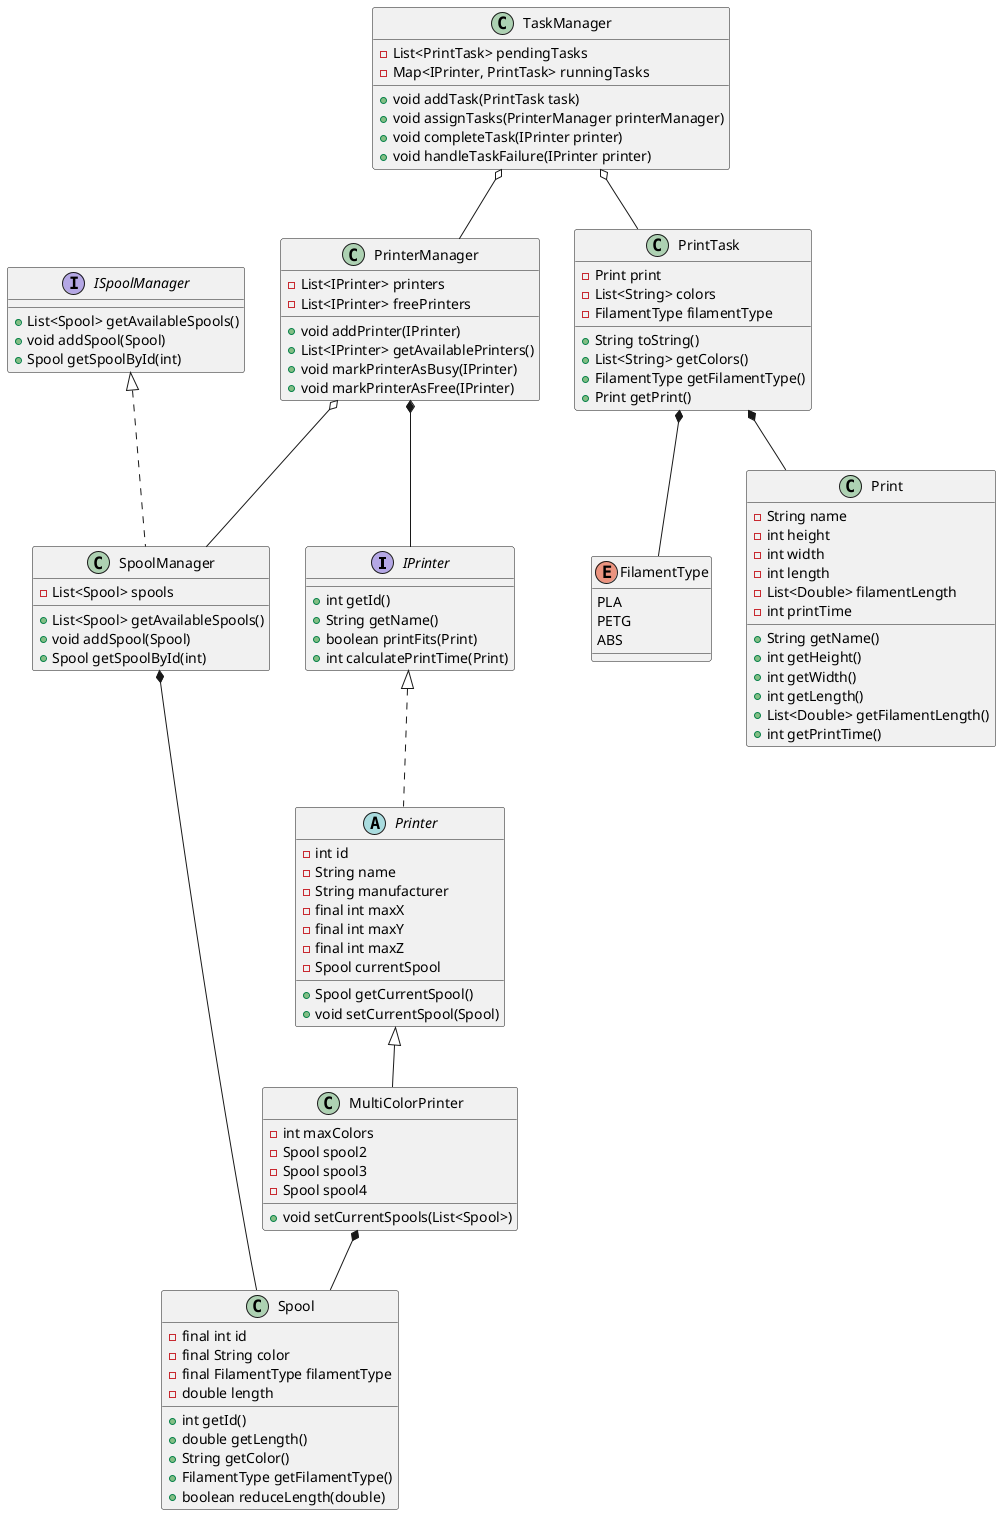 @startuml

interface IPrinter {
    +int getId()
    +String getName()
    +boolean printFits(Print)
    +int calculatePrintTime(Print)
}

abstract class Printer implements IPrinter {
    -int id
    -String name
    -String manufacturer
    -final int maxX
    -final int maxY
    -final int maxZ
    -Spool currentSpool
    +Spool getCurrentSpool()
    +void setCurrentSpool(Spool)
}

class MultiColorPrinter extends Printer {
    -int maxColors
    -Spool spool2
    -Spool spool3
    -Spool spool4
    +void setCurrentSpools(List<Spool>)
}

interface ISpoolManager {
    +List<Spool> getAvailableSpools()
    +void addSpool(Spool)
    +Spool getSpoolById(int)
}

class SpoolManager implements ISpoolManager {
    -List<Spool> spools
    +List<Spool> getAvailableSpools()
    +void addSpool(Spool)
    +Spool getSpoolById(int)
}

class Spool {
    -final int id
    -final String color
    -final FilamentType filamentType
    -double length
    +int getId()
    +double getLength()
    +String getColor()
    +FilamentType getFilamentType()
    +boolean reduceLength(double)
}

enum FilamentType {
    PLA
    PETG
    ABS
}

class PrinterManager {
    -List<IPrinter> printers
    -List<IPrinter> freePrinters
    +void addPrinter(IPrinter)
    +List<IPrinter> getAvailablePrinters()
    +void markPrinterAsBusy(IPrinter)
    +void markPrinterAsFree(IPrinter)
}

class TaskManager {
    -List<PrintTask> pendingTasks
    -Map<IPrinter, PrintTask> runningTasks
    +void addTask(PrintTask task)
    +void assignTasks(PrinterManager printerManager)
    +void completeTask(IPrinter printer)
    +void handleTaskFailure(IPrinter printer)
}

class PrintTask {
    -Print print
    -List<String> colors
    -FilamentType filamentType
    +String toString()
    +List<String> getColors()
    +FilamentType getFilamentType()
    +Print getPrint()
}

class Print {
    -String name
    -int height
    -int width
    -int length
    -List<Double> filamentLength
    -int printTime
    +String getName()
    +int getHeight()
    +int getWidth()
    +int getLength()
    +List<Double> getFilamentLength()
    +int getPrintTime()
}

TaskManager o-- PrintTask
TaskManager o-- PrinterManager
PrinterManager *-- IPrinter
PrinterManager o-- SpoolManager
SpoolManager *-- Spool
PrintTask *-- Print
PrintTask *-- FilamentType
MultiColorPrinter *-- Spool
@enduml